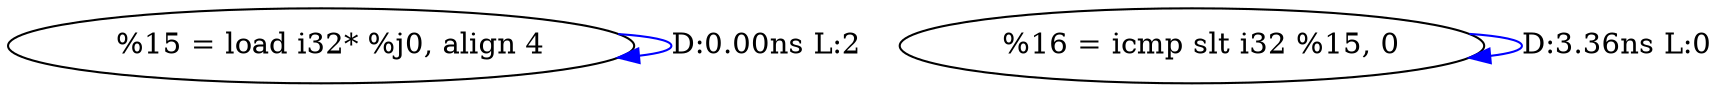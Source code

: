 digraph {
Node0x2cc26c0[label="  %15 = load i32* %j0, align 4"];
Node0x2cc26c0 -> Node0x2cc26c0[label="D:0.00ns L:2",color=blue];
Node0x2cc27a0[label="  %16 = icmp slt i32 %15, 0"];
Node0x2cc27a0 -> Node0x2cc27a0[label="D:3.36ns L:0",color=blue];
}
